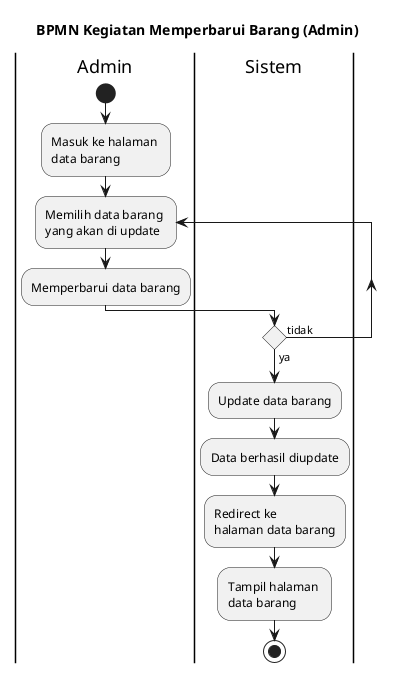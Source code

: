 @startuml admin-update-barang
title BPMN Kegiatan Memperbarui Barang (Admin)

|Admin|
start
:Masuk ke halaman \ndata barang;
repeat :Memilih data barang \nyang akan di update;
:Memperbarui data barang;
|Sistem|
repeat while () is (tidak) not (ya)
:Update data barang;
:Data berhasil diupdate;
:Redirect ke \nhalaman data barang;
:Tampil halaman \ndata barang;
stop
@enduml
